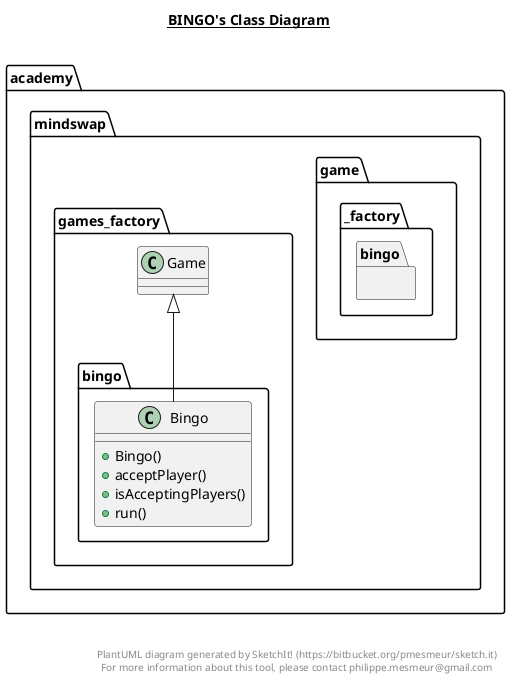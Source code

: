 @startuml

title __BINGO's Class Diagram__\n

  namespace academy.mindswap.game {
    namespace _factory {
      namespace bingo {
        class academy.mindswap.games_factory.bingo.Bingo {
            + Bingo()
            + acceptPlayer()
            + isAcceptingPlayers()
            + run()
        }
      }
    }
  }
  

  academy.mindswap.games_factory.bingo.Bingo -up-|> academy.mindswap.games_factory.Game


right footer


PlantUML diagram generated by SketchIt! (https://bitbucket.org/pmesmeur/sketch.it)
For more information about this tool, please contact philippe.mesmeur@gmail.com
endfooter

@enduml
